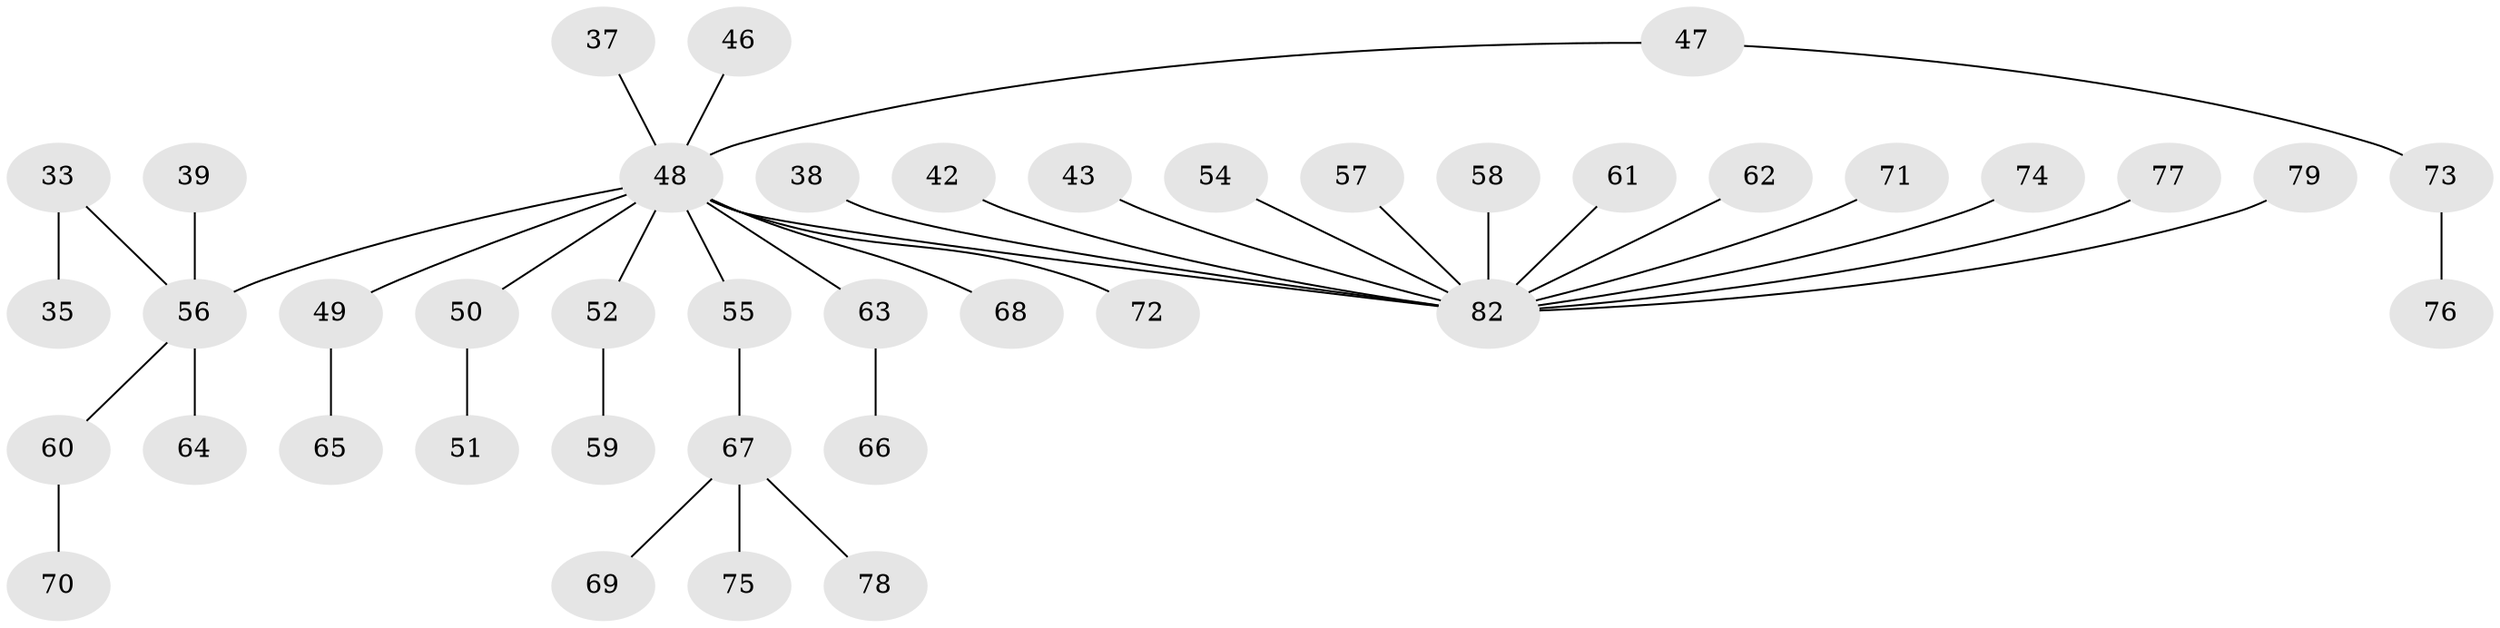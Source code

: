 // original degree distribution, {5: 0.04878048780487805, 2: 0.2682926829268293, 8: 0.012195121951219513, 6: 0.024390243902439025, 1: 0.5121951219512195, 4: 0.036585365853658534, 3: 0.0975609756097561}
// Generated by graph-tools (version 1.1) at 2025/55/03/04/25 21:55:37]
// undirected, 41 vertices, 40 edges
graph export_dot {
graph [start="1"]
  node [color=gray90,style=filled];
  33;
  35;
  37;
  38;
  39;
  42;
  43;
  46;
  47;
  48 [super="+11+40"];
  49;
  50 [super="+15+26"];
  51;
  52;
  54;
  55;
  56 [super="+32+24+34"];
  57;
  58;
  59;
  60;
  61;
  62;
  63;
  64;
  65;
  66;
  67;
  68;
  69;
  70;
  71;
  72;
  73;
  74;
  75;
  76;
  77;
  78;
  79;
  82 [super="+23+28+81+25+30+31+36+41+80"];
  33 -- 35;
  33 -- 56;
  37 -- 48;
  38 -- 82;
  39 -- 56;
  42 -- 82;
  43 -- 82;
  46 -- 48;
  47 -- 73;
  47 -- 48;
  48 -- 52;
  48 -- 50;
  48 -- 55;
  48 -- 68;
  48 -- 72;
  48 -- 49;
  48 -- 82;
  48 -- 56;
  48 -- 63;
  49 -- 65;
  50 -- 51;
  52 -- 59;
  54 -- 82;
  55 -- 67;
  56 -- 64;
  56 -- 60;
  57 -- 82;
  58 -- 82;
  60 -- 70;
  61 -- 82;
  62 -- 82;
  63 -- 66;
  67 -- 69;
  67 -- 75;
  67 -- 78;
  71 -- 82;
  73 -- 76;
  74 -- 82;
  77 -- 82;
  79 -- 82;
}
